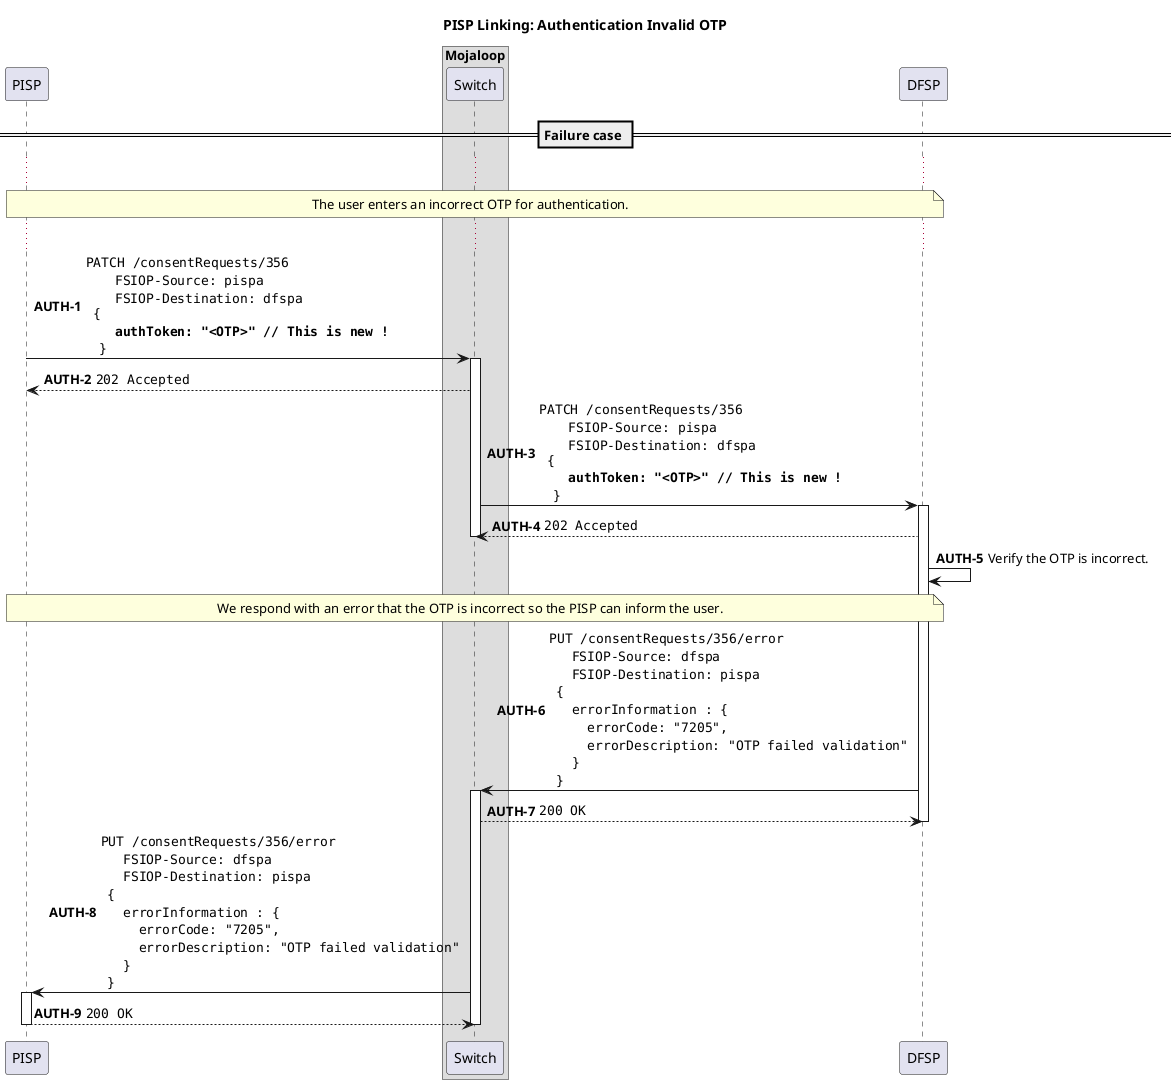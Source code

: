 @startuml

title PISP Linking: Authentication Invalid OTP

participant "PISP" as PISP

box "Mojaloop"
    participant Switch
end box

participant "DFSP" as DFSP

autonumber 1 "<b>AUTH-#</b>"

== Failure case ==

...

note over PISP, DFSP
  The user enters an incorrect OTP for authentication.
end note

...

PISP -> Switch ++: ""PATCH /consentRequests/356""\n\
    ""  FSIOP-Source: pispa""\n\
    ""  FSIOP-Destination: dfspa""\n\
"" {""\n\
    ""  **authToken: "<OTP>" // This is new !**""\n\
    ""}""
Switch --> PISP: ""202 Accepted""
deactivate PISP

Switch -> DFSP ++: ""PATCH /consentRequests/356""\n\
    ""  FSIOP-Source: pispa""\n\
    ""  FSIOP-Destination: dfspa""\n\
"" {""\n\
    ""  **authToken: "<OTP>" // This is new !**""\n\
    ""}""
DFSP --> Switch: ""202 Accepted""
deactivate Switch

DFSP -> DFSP: Verify the OTP is incorrect.

note over PISP, DFSP
  We respond with an error that the OTP is incorrect so the PISP can inform the user.
end note

DFSP -> Switch ++: ""PUT /consentRequests/356/error""\n\
  ""  FSIOP-Source: dfspa""\n\
  ""  FSIOP-Destination: pispa""\n\
  ""{""\n\
  ""  errorInformation : { ""\n\
  ""    errorCode: "7205", ""\n\
  ""    errorDescription: "OTP failed validation" ""\n\
  ""  } ""\n\
  ""}""
Switch --> DFSP: ""200 OK""
deactivate DFSP

Switch -> PISP ++: ""PUT /consentRequests/356/error""\n\
  ""  FSIOP-Source: dfspa""\n\
  ""  FSIOP-Destination: pispa""\n\
  ""{""\n\
  ""  errorInformation : { ""\n\
  ""    errorCode: "7205", ""\n\
  ""    errorDescription: "OTP failed validation" ""\n\
  ""  } ""\n\
  ""}""
PISP --> Switch: ""200 OK""
deactivate Switch
deactivate PISP

@enduml
